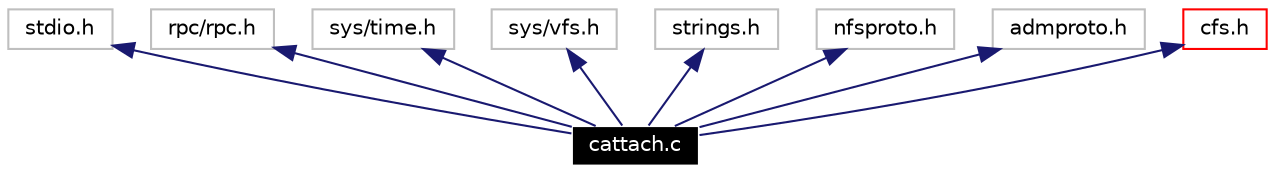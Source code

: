 digraph G
{
  edge [fontname="Helvetica",fontsize=10,labelfontname="Helvetica",labelfontsize=10];
  node [fontname="Helvetica",fontsize=10,shape=record];
  Node11 [label="cattach.c",height=0.2,width=0.4,color="white", fillcolor="black", style="filled" fontcolor="white"];
  Node12 -> Node11 [dir=back,color="midnightblue",fontsize=10,style="solid",fontname="Helvetica"];
  Node12 [label="stdio.h",height=0.2,width=0.4,color="grey75"];
  Node13 -> Node11 [dir=back,color="midnightblue",fontsize=10,style="solid",fontname="Helvetica"];
  Node13 [label="rpc/rpc.h",height=0.2,width=0.4,color="grey75"];
  Node14 -> Node11 [dir=back,color="midnightblue",fontsize=10,style="solid",fontname="Helvetica"];
  Node14 [label="sys/time.h",height=0.2,width=0.4,color="grey75"];
  Node15 -> Node11 [dir=back,color="midnightblue",fontsize=10,style="solid",fontname="Helvetica"];
  Node15 [label="sys/vfs.h",height=0.2,width=0.4,color="grey75"];
  Node16 -> Node11 [dir=back,color="midnightblue",fontsize=10,style="solid",fontname="Helvetica"];
  Node16 [label="strings.h",height=0.2,width=0.4,color="grey75"];
  Node17 -> Node11 [dir=back,color="midnightblue",fontsize=10,style="solid",fontname="Helvetica"];
  Node17 [label="nfsproto.h",height=0.2,width=0.4,color="grey75"];
  Node18 -> Node11 [dir=back,color="midnightblue",fontsize=10,style="solid",fontname="Helvetica"];
  Node18 [label="admproto.h",height=0.2,width=0.4,color="grey75"];
  Node19 -> Node11 [dir=back,color="midnightblue",fontsize=10,style="solid",fontname="Helvetica"];
  Node19 [label="cfs.h",height=0.2,width=0.4,color="red",URL="$cfs_8h.html"];
}
